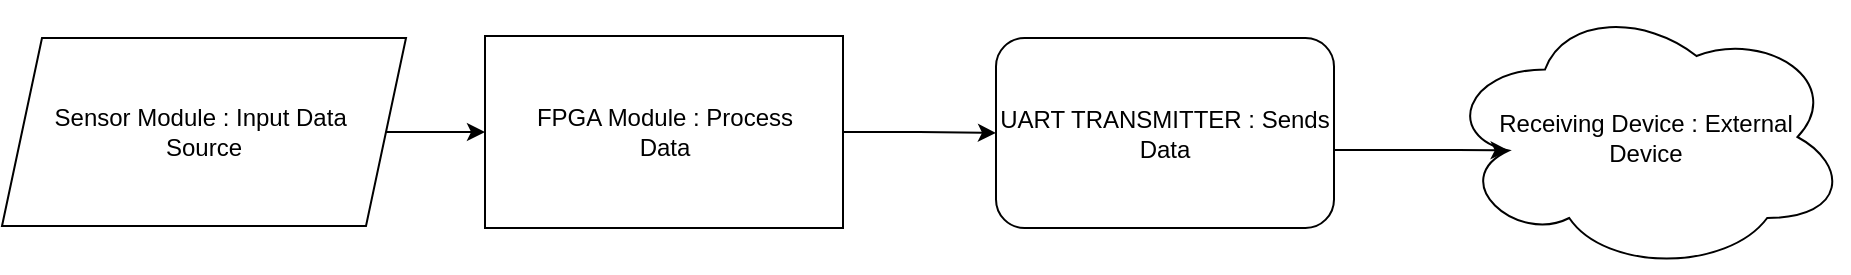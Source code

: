 <mxfile version="26.2.5">
  <diagram name="Page-1" id="Pi5_btWHU2zAp5QVz_qA">
    <mxGraphModel grid="0" page="0" gridSize="10" guides="1" tooltips="1" connect="1" arrows="1" fold="1" pageScale="1" pageWidth="850" pageHeight="1100" math="0" shadow="0">
      <root>
        <mxCell id="0" />
        <mxCell id="1" parent="0" />
        <mxCell id="8dY6oqN4nQ8TAdsFvHpM-5" style="edgeStyle=orthogonalEdgeStyle;rounded=0;orthogonalLoop=1;jettySize=auto;html=1;exitX=1;exitY=0.5;exitDx=0;exitDy=0;entryX=0;entryY=0.5;entryDx=0;entryDy=0;" edge="1" parent="1" source="8dY6oqN4nQ8TAdsFvHpM-1" target="8dY6oqN4nQ8TAdsFvHpM-2">
          <mxGeometry relative="1" as="geometry" />
        </mxCell>
        <mxCell id="8dY6oqN4nQ8TAdsFvHpM-1" value="Sensor Module : Input Data&amp;nbsp;&lt;div&gt;Source&lt;/div&gt;" style="shape=parallelogram;perimeter=parallelogramPerimeter;whiteSpace=wrap;html=1;fixedSize=1;" vertex="1" parent="1">
          <mxGeometry x="-167" y="47" width="202" height="94" as="geometry" />
        </mxCell>
        <mxCell id="8dY6oqN4nQ8TAdsFvHpM-6" style="edgeStyle=orthogonalEdgeStyle;rounded=0;orthogonalLoop=1;jettySize=auto;html=1;exitX=1;exitY=0.5;exitDx=0;exitDy=0;entryX=0;entryY=0.5;entryDx=0;entryDy=0;" edge="1" parent="1" source="8dY6oqN4nQ8TAdsFvHpM-2" target="8dY6oqN4nQ8TAdsFvHpM-3">
          <mxGeometry relative="1" as="geometry" />
        </mxCell>
        <mxCell id="8dY6oqN4nQ8TAdsFvHpM-2" value="FPGA Module : Process&lt;br&gt;Data" style="rounded=0;whiteSpace=wrap;html=1;" vertex="1" parent="1">
          <mxGeometry x="74.5" y="46" width="179" height="96" as="geometry" />
        </mxCell>
        <mxCell id="8dY6oqN4nQ8TAdsFvHpM-3" value="UART TRANSMITTER : Sends Data" style="rounded=1;whiteSpace=wrap;html=1;" vertex="1" parent="1">
          <mxGeometry x="330" y="47" width="169" height="95" as="geometry" />
        </mxCell>
        <mxCell id="8dY6oqN4nQ8TAdsFvHpM-4" value="Receiving Device : External&lt;div&gt;Device&lt;/div&gt;" style="ellipse;shape=cloud;whiteSpace=wrap;html=1;" vertex="1" parent="1">
          <mxGeometry x="554" y="29" width="202" height="135" as="geometry" />
        </mxCell>
        <mxCell id="8dY6oqN4nQ8TAdsFvHpM-7" style="edgeStyle=orthogonalEdgeStyle;rounded=0;orthogonalLoop=1;jettySize=auto;html=1;exitX=1;exitY=0.5;exitDx=0;exitDy=0;entryX=0.16;entryY=0.55;entryDx=0;entryDy=0;entryPerimeter=0;" edge="1" parent="1" source="8dY6oqN4nQ8TAdsFvHpM-3" target="8dY6oqN4nQ8TAdsFvHpM-4">
          <mxGeometry relative="1" as="geometry">
            <Array as="points">
              <mxPoint x="499" y="103" />
              <mxPoint x="561" y="103" />
              <mxPoint x="561" y="104" />
            </Array>
          </mxGeometry>
        </mxCell>
      </root>
    </mxGraphModel>
  </diagram>
</mxfile>
